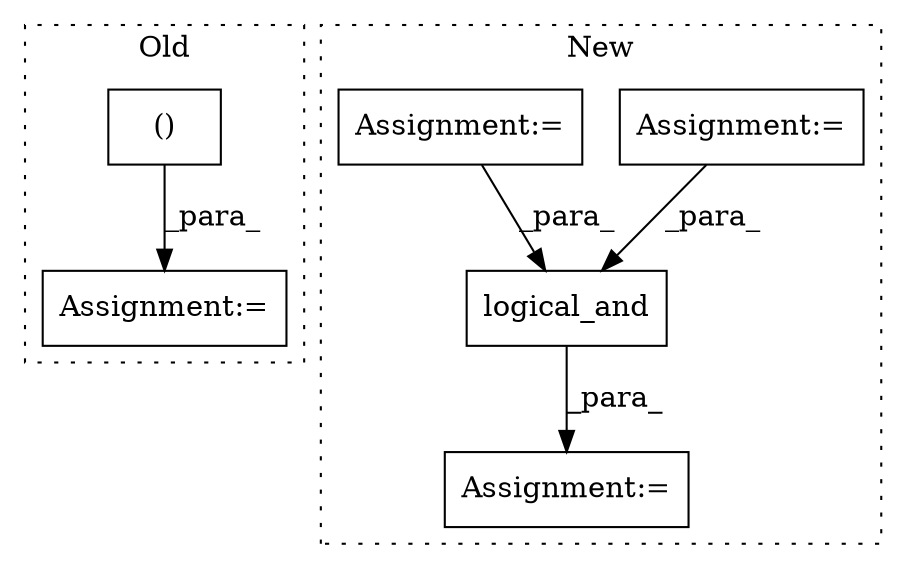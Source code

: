 digraph G {
subgraph cluster0 {
1 [label="()" a="106" s="3489" l="101" shape="box"];
5 [label="Assignment:=" a="7" s="3615" l="1" shape="box"];
label = "Old";
style="dotted";
}
subgraph cluster1 {
2 [label="logical_and" a="32" s="3665,3715" l="12,1" shape="box"];
3 [label="Assignment:=" a="7" s="3575" l="1" shape="box"];
4 [label="Assignment:=" a="7" s="3405" l="1" shape="box"];
6 [label="Assignment:=" a="7" s="3740" l="1" shape="box"];
label = "New";
style="dotted";
}
1 -> 5 [label="_para_"];
2 -> 6 [label="_para_"];
3 -> 2 [label="_para_"];
4 -> 2 [label="_para_"];
}